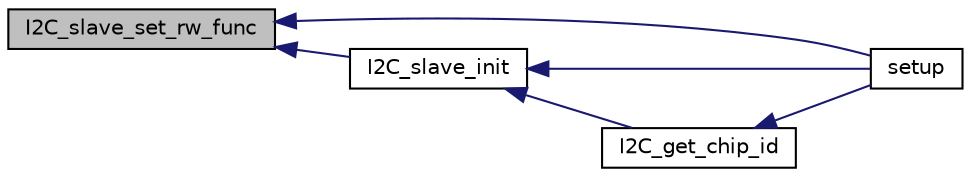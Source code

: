 digraph "I2C_slave_set_rw_func"
{
  edge [fontname="Helvetica",fontsize="10",labelfontname="Helvetica",labelfontsize="10"];
  node [fontname="Helvetica",fontsize="10",shape=record];
  rankdir="LR";
  Node60 [label="I2C_slave_set_rw_func",height=0.2,width=0.4,color="black", fillcolor="grey75", style="filled", fontcolor="black"];
  Node60 -> Node61 [dir="back",color="midnightblue",fontsize="10",style="solid",fontname="Helvetica"];
  Node61 [label="setup",height=0.2,width=0.4,color="black", fillcolor="white", style="filled",URL="$ci2c__advanced_8ino.html#a4fc01d736fe50cf5b977f755b675f11d"];
  Node60 -> Node62 [dir="back",color="midnightblue",fontsize="10",style="solid",fontname="Helvetica"];
  Node62 [label="I2C_slave_init",height=0.2,width=0.4,color="black", fillcolor="white", style="filled",URL="$ci2c_8h.html#af93c2e35e06edcea492607b628d5ae1f",tooltip="Init an I2C slave structure for cMI2C communication. "];
  Node62 -> Node61 [dir="back",color="midnightblue",fontsize="10",style="solid",fontname="Helvetica"];
  Node62 -> Node63 [dir="back",color="midnightblue",fontsize="10",style="solid",fontname="Helvetica"];
  Node63 [label="I2C_get_chip_id",height=0.2,width=0.4,color="black", fillcolor="white", style="filled",URL="$ci2c__advanced_8ino.html#ad357f6e59cf5ec94f3ccaa70a20e1b11",tooltip="This procedure calls appropriate functions to get chip ID of FUJITSU devices. "];
  Node63 -> Node61 [dir="back",color="midnightblue",fontsize="10",style="solid",fontname="Helvetica"];
}
